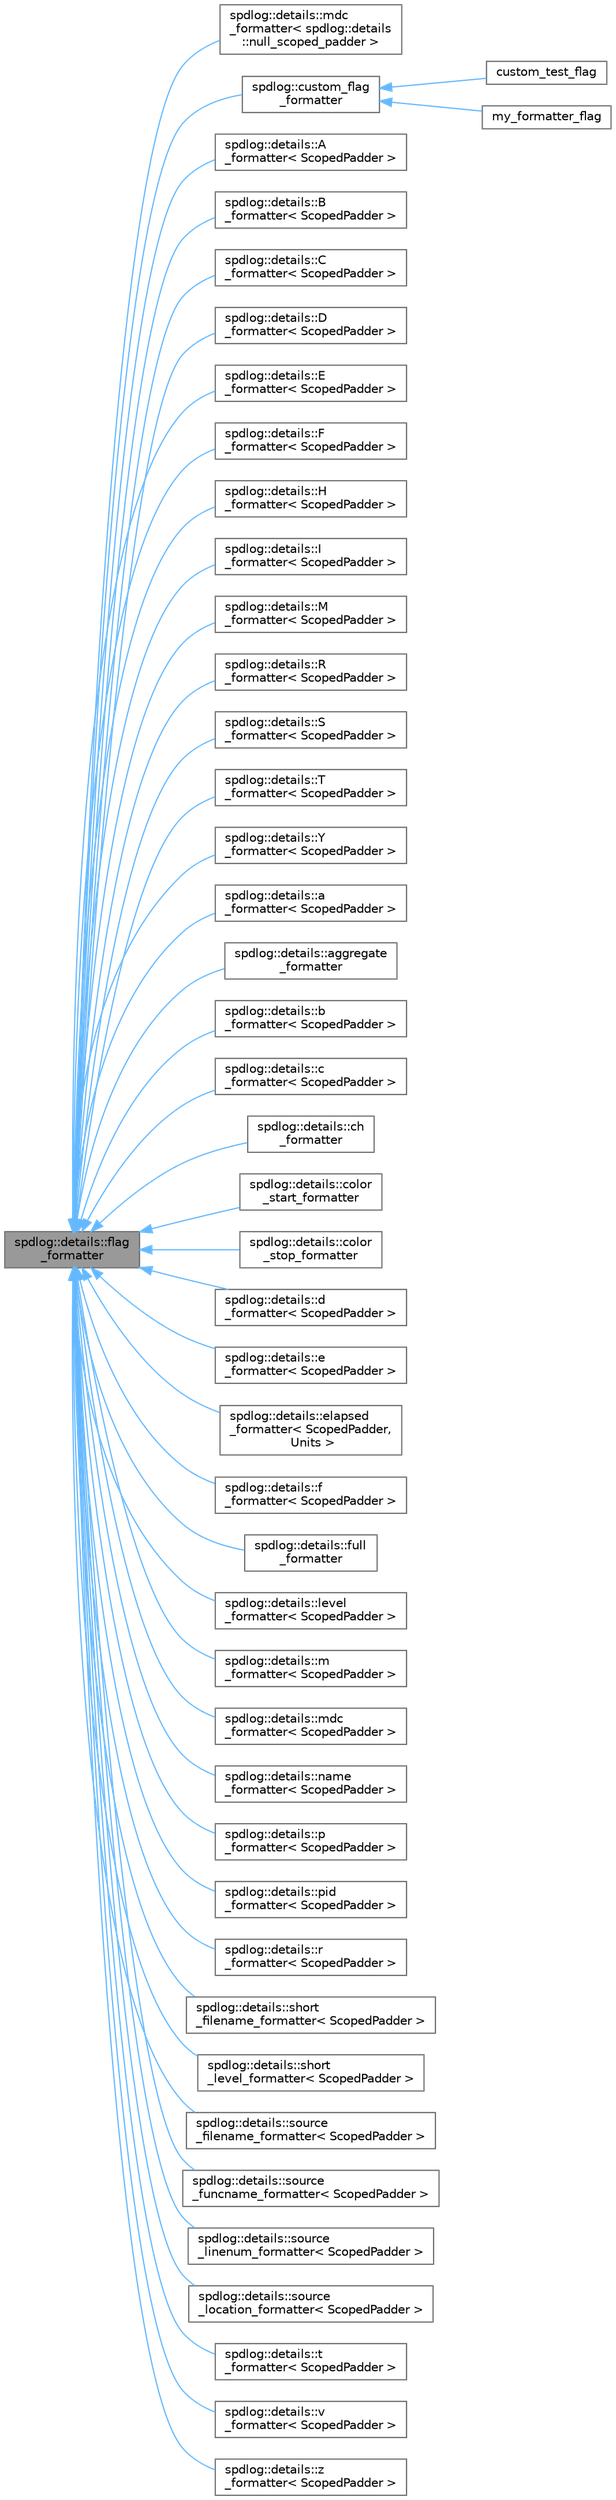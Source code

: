 digraph "spdlog::details::flag_formatter"
{
 // LATEX_PDF_SIZE
  bgcolor="transparent";
  edge [fontname=Helvetica,fontsize=10,labelfontname=Helvetica,labelfontsize=10];
  node [fontname=Helvetica,fontsize=10,shape=box,height=0.2,width=0.4];
  rankdir="LR";
  Node1 [id="Node000001",label="spdlog::details::flag\l_formatter",height=0.2,width=0.4,color="gray40", fillcolor="grey60", style="filled", fontcolor="black",tooltip=" "];
  Node1 -> Node2 [id="edge1_Node000001_Node000002",dir="back",color="steelblue1",style="solid",tooltip=" "];
  Node2 [id="Node000002",label="spdlog::details::mdc\l_formatter\< spdlog::details\l::null_scoped_padder \>",height=0.2,width=0.4,color="gray40", fillcolor="white", style="filled",URL="$classspdlog_1_1details_1_1mdc__formatter.html",tooltip=" "];
  Node1 -> Node3 [id="edge2_Node000001_Node000003",dir="back",color="steelblue1",style="solid",tooltip=" "];
  Node3 [id="Node000003",label="spdlog::custom_flag\l_formatter",height=0.2,width=0.4,color="gray40", fillcolor="white", style="filled",URL="$classspdlog_1_1custom__flag__formatter.html",tooltip=" "];
  Node3 -> Node4 [id="edge3_Node000003_Node000004",dir="back",color="steelblue1",style="solid",tooltip=" "];
  Node4 [id="Node000004",label="custom_test_flag",height=0.2,width=0.4,color="gray40", fillcolor="white", style="filled",URL="$classcustom__test__flag.html",tooltip=" "];
  Node3 -> Node5 [id="edge4_Node000003_Node000005",dir="back",color="steelblue1",style="solid",tooltip=" "];
  Node5 [id="Node000005",label="my_formatter_flag",height=0.2,width=0.4,color="gray40", fillcolor="white", style="filled",URL="$classmy__formatter__flag.html",tooltip=" "];
  Node1 -> Node6 [id="edge5_Node000001_Node000006",dir="back",color="steelblue1",style="solid",tooltip=" "];
  Node6 [id="Node000006",label="spdlog::details::A\l_formatter\< ScopedPadder \>",height=0.2,width=0.4,color="gray40", fillcolor="white", style="filled",URL="$classspdlog_1_1details_1_1_a__formatter.html",tooltip=" "];
  Node1 -> Node7 [id="edge6_Node000001_Node000007",dir="back",color="steelblue1",style="solid",tooltip=" "];
  Node7 [id="Node000007",label="spdlog::details::B\l_formatter\< ScopedPadder \>",height=0.2,width=0.4,color="gray40", fillcolor="white", style="filled",URL="$classspdlog_1_1details_1_1_b__formatter.html",tooltip=" "];
  Node1 -> Node8 [id="edge7_Node000001_Node000008",dir="back",color="steelblue1",style="solid",tooltip=" "];
  Node8 [id="Node000008",label="spdlog::details::C\l_formatter\< ScopedPadder \>",height=0.2,width=0.4,color="gray40", fillcolor="white", style="filled",URL="$classspdlog_1_1details_1_1_c__formatter.html",tooltip=" "];
  Node1 -> Node9 [id="edge8_Node000001_Node000009",dir="back",color="steelblue1",style="solid",tooltip=" "];
  Node9 [id="Node000009",label="spdlog::details::D\l_formatter\< ScopedPadder \>",height=0.2,width=0.4,color="gray40", fillcolor="white", style="filled",URL="$classspdlog_1_1details_1_1_d__formatter.html",tooltip=" "];
  Node1 -> Node10 [id="edge9_Node000001_Node000010",dir="back",color="steelblue1",style="solid",tooltip=" "];
  Node10 [id="Node000010",label="spdlog::details::E\l_formatter\< ScopedPadder \>",height=0.2,width=0.4,color="gray40", fillcolor="white", style="filled",URL="$classspdlog_1_1details_1_1_e__formatter.html",tooltip=" "];
  Node1 -> Node11 [id="edge10_Node000001_Node000011",dir="back",color="steelblue1",style="solid",tooltip=" "];
  Node11 [id="Node000011",label="spdlog::details::F\l_formatter\< ScopedPadder \>",height=0.2,width=0.4,color="gray40", fillcolor="white", style="filled",URL="$classspdlog_1_1details_1_1_f__formatter.html",tooltip=" "];
  Node1 -> Node12 [id="edge11_Node000001_Node000012",dir="back",color="steelblue1",style="solid",tooltip=" "];
  Node12 [id="Node000012",label="spdlog::details::H\l_formatter\< ScopedPadder \>",height=0.2,width=0.4,color="gray40", fillcolor="white", style="filled",URL="$classspdlog_1_1details_1_1_h__formatter.html",tooltip=" "];
  Node1 -> Node13 [id="edge12_Node000001_Node000013",dir="back",color="steelblue1",style="solid",tooltip=" "];
  Node13 [id="Node000013",label="spdlog::details::I\l_formatter\< ScopedPadder \>",height=0.2,width=0.4,color="gray40", fillcolor="white", style="filled",URL="$classspdlog_1_1details_1_1_i__formatter.html",tooltip=" "];
  Node1 -> Node14 [id="edge13_Node000001_Node000014",dir="back",color="steelblue1",style="solid",tooltip=" "];
  Node14 [id="Node000014",label="spdlog::details::M\l_formatter\< ScopedPadder \>",height=0.2,width=0.4,color="gray40", fillcolor="white", style="filled",URL="$classspdlog_1_1details_1_1_m__formatter.html",tooltip=" "];
  Node1 -> Node15 [id="edge14_Node000001_Node000015",dir="back",color="steelblue1",style="solid",tooltip=" "];
  Node15 [id="Node000015",label="spdlog::details::R\l_formatter\< ScopedPadder \>",height=0.2,width=0.4,color="gray40", fillcolor="white", style="filled",URL="$classspdlog_1_1details_1_1_r__formatter.html",tooltip=" "];
  Node1 -> Node16 [id="edge15_Node000001_Node000016",dir="back",color="steelblue1",style="solid",tooltip=" "];
  Node16 [id="Node000016",label="spdlog::details::S\l_formatter\< ScopedPadder \>",height=0.2,width=0.4,color="gray40", fillcolor="white", style="filled",URL="$classspdlog_1_1details_1_1_s__formatter.html",tooltip=" "];
  Node1 -> Node17 [id="edge16_Node000001_Node000017",dir="back",color="steelblue1",style="solid",tooltip=" "];
  Node17 [id="Node000017",label="spdlog::details::T\l_formatter\< ScopedPadder \>",height=0.2,width=0.4,color="gray40", fillcolor="white", style="filled",URL="$classspdlog_1_1details_1_1_t__formatter.html",tooltip=" "];
  Node1 -> Node18 [id="edge17_Node000001_Node000018",dir="back",color="steelblue1",style="solid",tooltip=" "];
  Node18 [id="Node000018",label="spdlog::details::Y\l_formatter\< ScopedPadder \>",height=0.2,width=0.4,color="gray40", fillcolor="white", style="filled",URL="$classspdlog_1_1details_1_1_y__formatter.html",tooltip=" "];
  Node1 -> Node19 [id="edge18_Node000001_Node000019",dir="back",color="steelblue1",style="solid",tooltip=" "];
  Node19 [id="Node000019",label="spdlog::details::a\l_formatter\< ScopedPadder \>",height=0.2,width=0.4,color="gray40", fillcolor="white", style="filled",URL="$classspdlog_1_1details_1_1a__formatter.html",tooltip=" "];
  Node1 -> Node20 [id="edge19_Node000001_Node000020",dir="back",color="steelblue1",style="solid",tooltip=" "];
  Node20 [id="Node000020",label="spdlog::details::aggregate\l_formatter",height=0.2,width=0.4,color="gray40", fillcolor="white", style="filled",URL="$classspdlog_1_1details_1_1aggregate__formatter.html",tooltip=" "];
  Node1 -> Node21 [id="edge20_Node000001_Node000021",dir="back",color="steelblue1",style="solid",tooltip=" "];
  Node21 [id="Node000021",label="spdlog::details::b\l_formatter\< ScopedPadder \>",height=0.2,width=0.4,color="gray40", fillcolor="white", style="filled",URL="$classspdlog_1_1details_1_1b__formatter.html",tooltip=" "];
  Node1 -> Node22 [id="edge21_Node000001_Node000022",dir="back",color="steelblue1",style="solid",tooltip=" "];
  Node22 [id="Node000022",label="spdlog::details::c\l_formatter\< ScopedPadder \>",height=0.2,width=0.4,color="gray40", fillcolor="white", style="filled",URL="$classspdlog_1_1details_1_1c__formatter.html",tooltip=" "];
  Node1 -> Node23 [id="edge22_Node000001_Node000023",dir="back",color="steelblue1",style="solid",tooltip=" "];
  Node23 [id="Node000023",label="spdlog::details::ch\l_formatter",height=0.2,width=0.4,color="gray40", fillcolor="white", style="filled",URL="$classspdlog_1_1details_1_1ch__formatter.html",tooltip=" "];
  Node1 -> Node24 [id="edge23_Node000001_Node000024",dir="back",color="steelblue1",style="solid",tooltip=" "];
  Node24 [id="Node000024",label="spdlog::details::color\l_start_formatter",height=0.2,width=0.4,color="gray40", fillcolor="white", style="filled",URL="$classspdlog_1_1details_1_1color__start__formatter.html",tooltip=" "];
  Node1 -> Node25 [id="edge24_Node000001_Node000025",dir="back",color="steelblue1",style="solid",tooltip=" "];
  Node25 [id="Node000025",label="spdlog::details::color\l_stop_formatter",height=0.2,width=0.4,color="gray40", fillcolor="white", style="filled",URL="$classspdlog_1_1details_1_1color__stop__formatter.html",tooltip=" "];
  Node1 -> Node26 [id="edge25_Node000001_Node000026",dir="back",color="steelblue1",style="solid",tooltip=" "];
  Node26 [id="Node000026",label="spdlog::details::d\l_formatter\< ScopedPadder \>",height=0.2,width=0.4,color="gray40", fillcolor="white", style="filled",URL="$classspdlog_1_1details_1_1d__formatter.html",tooltip=" "];
  Node1 -> Node27 [id="edge26_Node000001_Node000027",dir="back",color="steelblue1",style="solid",tooltip=" "];
  Node27 [id="Node000027",label="spdlog::details::e\l_formatter\< ScopedPadder \>",height=0.2,width=0.4,color="gray40", fillcolor="white", style="filled",URL="$classspdlog_1_1details_1_1e__formatter.html",tooltip=" "];
  Node1 -> Node28 [id="edge27_Node000001_Node000028",dir="back",color="steelblue1",style="solid",tooltip=" "];
  Node28 [id="Node000028",label="spdlog::details::elapsed\l_formatter\< ScopedPadder,\l Units \>",height=0.2,width=0.4,color="gray40", fillcolor="white", style="filled",URL="$classspdlog_1_1details_1_1elapsed__formatter.html",tooltip=" "];
  Node1 -> Node29 [id="edge28_Node000001_Node000029",dir="back",color="steelblue1",style="solid",tooltip=" "];
  Node29 [id="Node000029",label="spdlog::details::f\l_formatter\< ScopedPadder \>",height=0.2,width=0.4,color="gray40", fillcolor="white", style="filled",URL="$classspdlog_1_1details_1_1f__formatter.html",tooltip=" "];
  Node1 -> Node30 [id="edge29_Node000001_Node000030",dir="back",color="steelblue1",style="solid",tooltip=" "];
  Node30 [id="Node000030",label="spdlog::details::full\l_formatter",height=0.2,width=0.4,color="gray40", fillcolor="white", style="filled",URL="$classspdlog_1_1details_1_1full__formatter.html",tooltip=" "];
  Node1 -> Node31 [id="edge30_Node000001_Node000031",dir="back",color="steelblue1",style="solid",tooltip=" "];
  Node31 [id="Node000031",label="spdlog::details::level\l_formatter\< ScopedPadder \>",height=0.2,width=0.4,color="gray40", fillcolor="white", style="filled",URL="$classspdlog_1_1details_1_1level__formatter.html",tooltip=" "];
  Node1 -> Node32 [id="edge31_Node000001_Node000032",dir="back",color="steelblue1",style="solid",tooltip=" "];
  Node32 [id="Node000032",label="spdlog::details::m\l_formatter\< ScopedPadder \>",height=0.2,width=0.4,color="gray40", fillcolor="white", style="filled",URL="$classspdlog_1_1details_1_1m__formatter.html",tooltip=" "];
  Node1 -> Node33 [id="edge32_Node000001_Node000033",dir="back",color="steelblue1",style="solid",tooltip=" "];
  Node33 [id="Node000033",label="spdlog::details::mdc\l_formatter\< ScopedPadder \>",height=0.2,width=0.4,color="gray40", fillcolor="white", style="filled",URL="$classspdlog_1_1details_1_1mdc__formatter.html",tooltip=" "];
  Node1 -> Node34 [id="edge33_Node000001_Node000034",dir="back",color="steelblue1",style="solid",tooltip=" "];
  Node34 [id="Node000034",label="spdlog::details::name\l_formatter\< ScopedPadder \>",height=0.2,width=0.4,color="gray40", fillcolor="white", style="filled",URL="$classspdlog_1_1details_1_1name__formatter.html",tooltip=" "];
  Node1 -> Node35 [id="edge34_Node000001_Node000035",dir="back",color="steelblue1",style="solid",tooltip=" "];
  Node35 [id="Node000035",label="spdlog::details::p\l_formatter\< ScopedPadder \>",height=0.2,width=0.4,color="gray40", fillcolor="white", style="filled",URL="$classspdlog_1_1details_1_1p__formatter.html",tooltip=" "];
  Node1 -> Node36 [id="edge35_Node000001_Node000036",dir="back",color="steelblue1",style="solid",tooltip=" "];
  Node36 [id="Node000036",label="spdlog::details::pid\l_formatter\< ScopedPadder \>",height=0.2,width=0.4,color="gray40", fillcolor="white", style="filled",URL="$classspdlog_1_1details_1_1pid__formatter.html",tooltip=" "];
  Node1 -> Node37 [id="edge36_Node000001_Node000037",dir="back",color="steelblue1",style="solid",tooltip=" "];
  Node37 [id="Node000037",label="spdlog::details::r\l_formatter\< ScopedPadder \>",height=0.2,width=0.4,color="gray40", fillcolor="white", style="filled",URL="$classspdlog_1_1details_1_1r__formatter.html",tooltip=" "];
  Node1 -> Node38 [id="edge37_Node000001_Node000038",dir="back",color="steelblue1",style="solid",tooltip=" "];
  Node38 [id="Node000038",label="spdlog::details::short\l_filename_formatter\< ScopedPadder \>",height=0.2,width=0.4,color="gray40", fillcolor="white", style="filled",URL="$classspdlog_1_1details_1_1short__filename__formatter.html",tooltip=" "];
  Node1 -> Node39 [id="edge38_Node000001_Node000039",dir="back",color="steelblue1",style="solid",tooltip=" "];
  Node39 [id="Node000039",label="spdlog::details::short\l_level_formatter\< ScopedPadder \>",height=0.2,width=0.4,color="gray40", fillcolor="white", style="filled",URL="$classspdlog_1_1details_1_1short__level__formatter.html",tooltip=" "];
  Node1 -> Node40 [id="edge39_Node000001_Node000040",dir="back",color="steelblue1",style="solid",tooltip=" "];
  Node40 [id="Node000040",label="spdlog::details::source\l_filename_formatter\< ScopedPadder \>",height=0.2,width=0.4,color="gray40", fillcolor="white", style="filled",URL="$classspdlog_1_1details_1_1source__filename__formatter.html",tooltip=" "];
  Node1 -> Node41 [id="edge40_Node000001_Node000041",dir="back",color="steelblue1",style="solid",tooltip=" "];
  Node41 [id="Node000041",label="spdlog::details::source\l_funcname_formatter\< ScopedPadder \>",height=0.2,width=0.4,color="gray40", fillcolor="white", style="filled",URL="$classspdlog_1_1details_1_1source__funcname__formatter.html",tooltip=" "];
  Node1 -> Node42 [id="edge41_Node000001_Node000042",dir="back",color="steelblue1",style="solid",tooltip=" "];
  Node42 [id="Node000042",label="spdlog::details::source\l_linenum_formatter\< ScopedPadder \>",height=0.2,width=0.4,color="gray40", fillcolor="white", style="filled",URL="$classspdlog_1_1details_1_1source__linenum__formatter.html",tooltip=" "];
  Node1 -> Node43 [id="edge42_Node000001_Node000043",dir="back",color="steelblue1",style="solid",tooltip=" "];
  Node43 [id="Node000043",label="spdlog::details::source\l_location_formatter\< ScopedPadder \>",height=0.2,width=0.4,color="gray40", fillcolor="white", style="filled",URL="$classspdlog_1_1details_1_1source__location__formatter.html",tooltip=" "];
  Node1 -> Node44 [id="edge43_Node000001_Node000044",dir="back",color="steelblue1",style="solid",tooltip=" "];
  Node44 [id="Node000044",label="spdlog::details::t\l_formatter\< ScopedPadder \>",height=0.2,width=0.4,color="gray40", fillcolor="white", style="filled",URL="$classspdlog_1_1details_1_1t__formatter.html",tooltip=" "];
  Node1 -> Node45 [id="edge44_Node000001_Node000045",dir="back",color="steelblue1",style="solid",tooltip=" "];
  Node45 [id="Node000045",label="spdlog::details::v\l_formatter\< ScopedPadder \>",height=0.2,width=0.4,color="gray40", fillcolor="white", style="filled",URL="$classspdlog_1_1details_1_1v__formatter.html",tooltip=" "];
  Node1 -> Node46 [id="edge45_Node000001_Node000046",dir="back",color="steelblue1",style="solid",tooltip=" "];
  Node46 [id="Node000046",label="spdlog::details::z\l_formatter\< ScopedPadder \>",height=0.2,width=0.4,color="gray40", fillcolor="white", style="filled",URL="$classspdlog_1_1details_1_1z__formatter.html",tooltip=" "];
}
